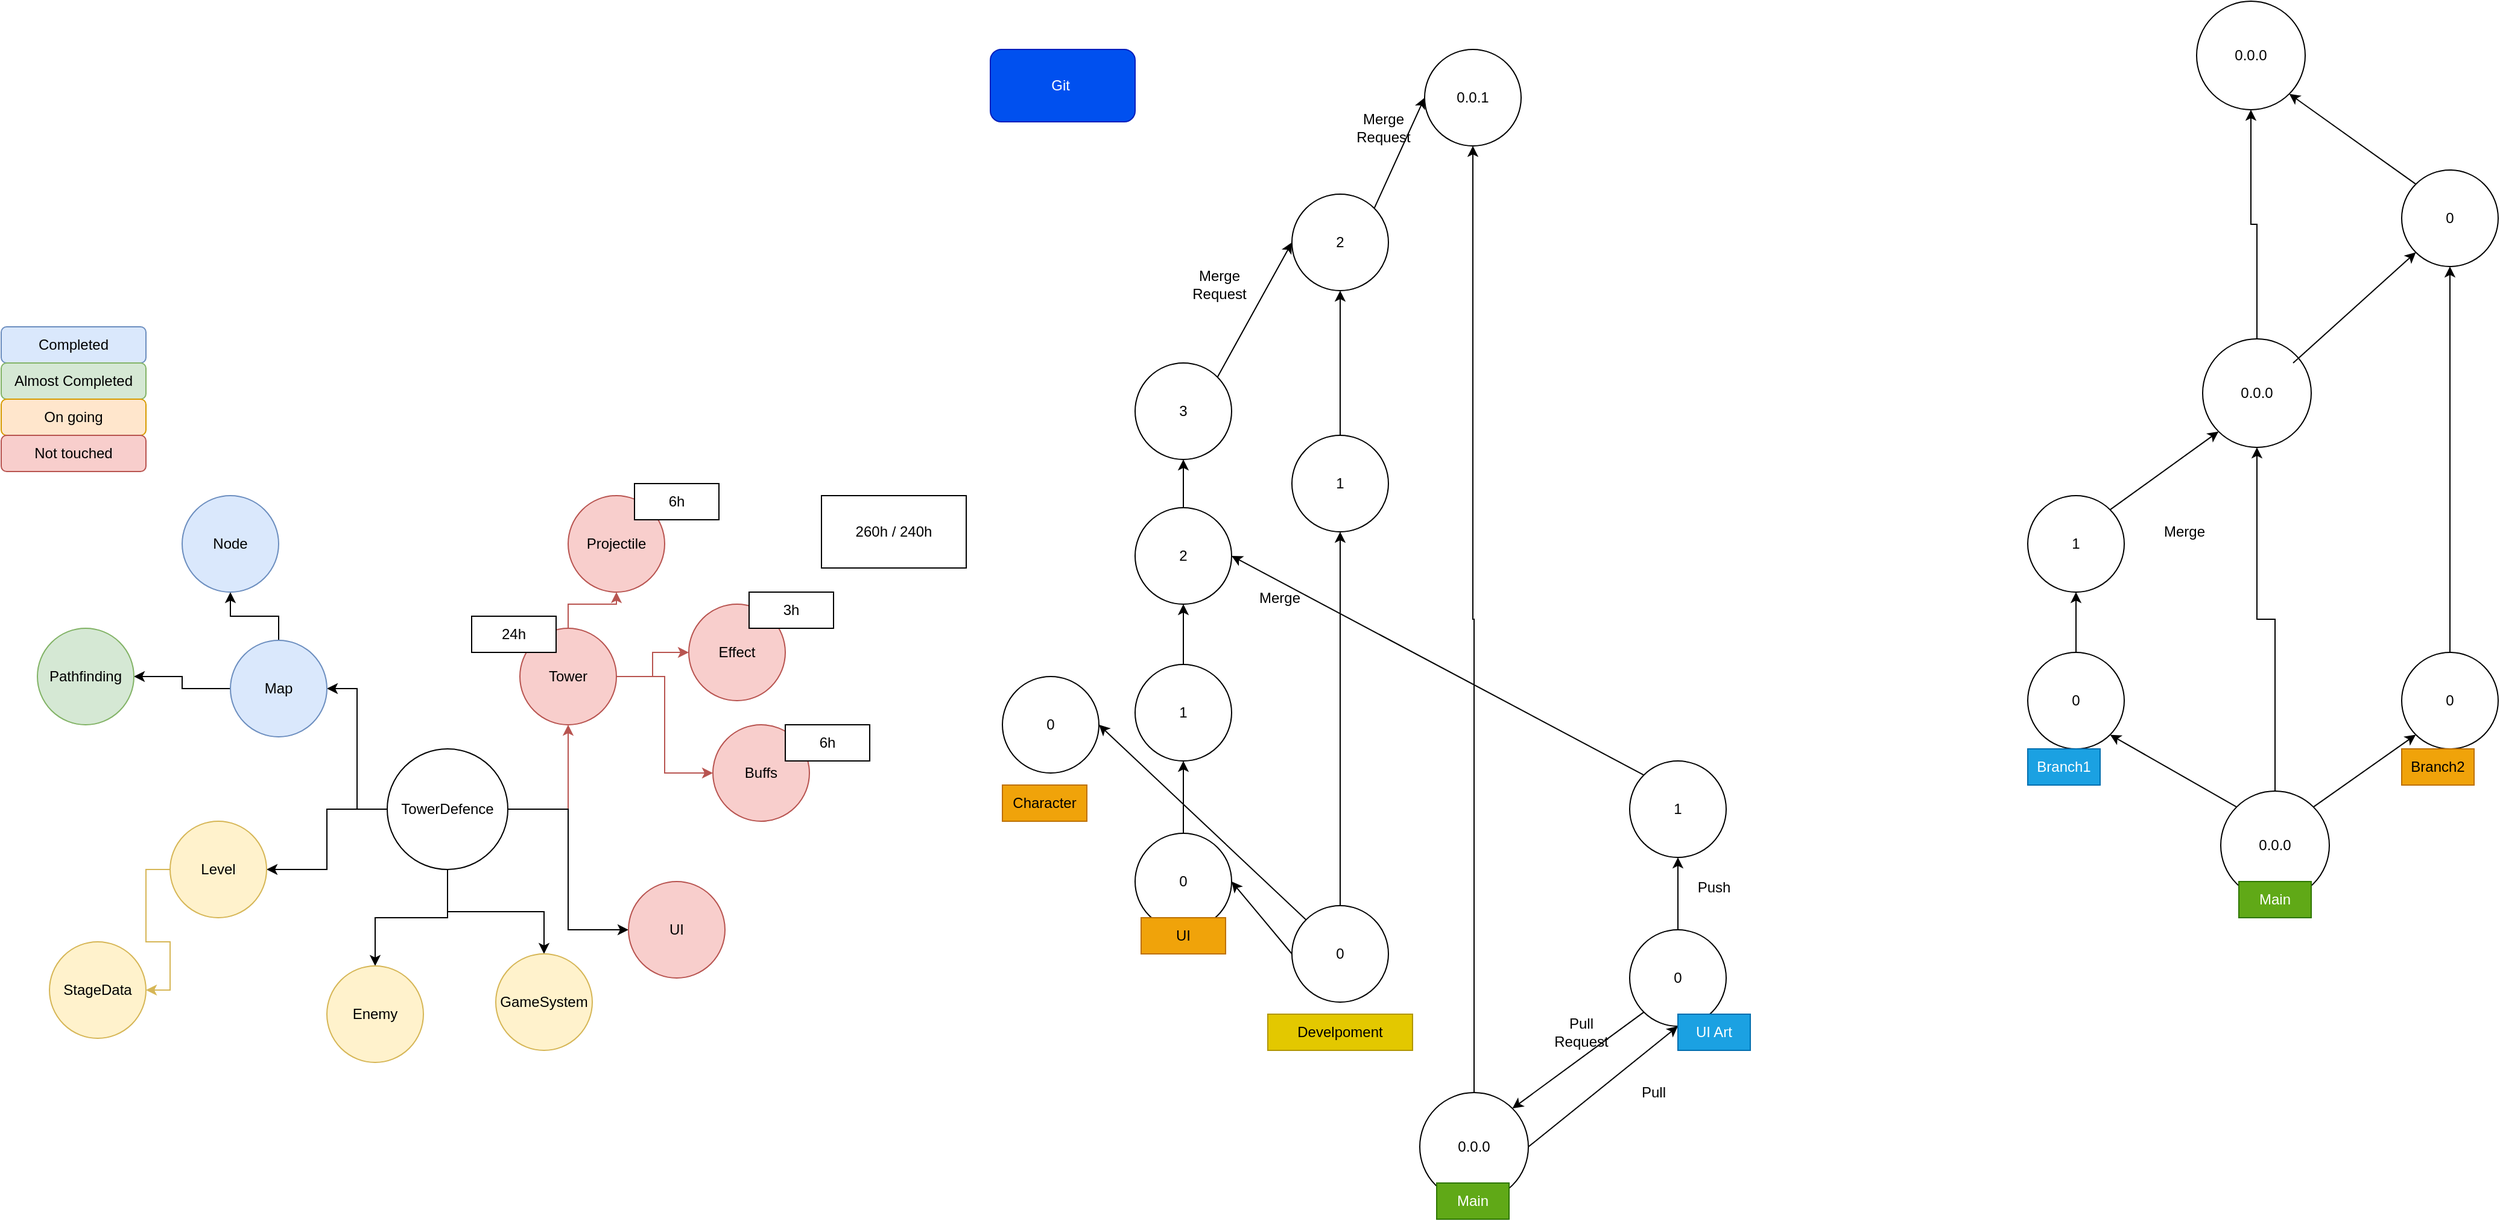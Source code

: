 <mxfile version="21.7.5" type="device">
  <diagram id="C5RBs43oDa-KdzZeNtuy" name="Page-1">
    <mxGraphModel dx="1400" dy="2020" grid="1" gridSize="10" guides="1" tooltips="1" connect="1" arrows="1" fold="1" page="1" pageScale="1" pageWidth="827" pageHeight="1169" math="0" shadow="0">
      <root>
        <mxCell id="WIyWlLk6GJQsqaUBKTNV-0" />
        <mxCell id="WIyWlLk6GJQsqaUBKTNV-1" parent="WIyWlLk6GJQsqaUBKTNV-0" />
        <mxCell id="MhA6bE3qOrWGartRUpdM-17" style="edgeStyle=orthogonalEdgeStyle;rounded=0;orthogonalLoop=1;jettySize=auto;html=1;entryX=1;entryY=0.5;entryDx=0;entryDy=0;" parent="WIyWlLk6GJQsqaUBKTNV-1" source="MhA6bE3qOrWGartRUpdM-1" target="MhA6bE3qOrWGartRUpdM-3" edge="1">
          <mxGeometry relative="1" as="geometry" />
        </mxCell>
        <mxCell id="MhA6bE3qOrWGartRUpdM-18" style="edgeStyle=orthogonalEdgeStyle;rounded=0;orthogonalLoop=1;jettySize=auto;html=1;fillColor=#f8cecc;strokeColor=#b85450;" parent="WIyWlLk6GJQsqaUBKTNV-1" source="MhA6bE3qOrWGartRUpdM-1" target="MhA6bE3qOrWGartRUpdM-6" edge="1">
          <mxGeometry relative="1" as="geometry" />
        </mxCell>
        <mxCell id="MhA6bE3qOrWGartRUpdM-22" style="edgeStyle=orthogonalEdgeStyle;rounded=0;orthogonalLoop=1;jettySize=auto;html=1;entryX=0;entryY=0.5;entryDx=0;entryDy=0;" parent="WIyWlLk6GJQsqaUBKTNV-1" source="MhA6bE3qOrWGartRUpdM-1" target="MhA6bE3qOrWGartRUpdM-16" edge="1">
          <mxGeometry relative="1" as="geometry" />
        </mxCell>
        <mxCell id="MhA6bE3qOrWGartRUpdM-23" style="edgeStyle=orthogonalEdgeStyle;rounded=0;orthogonalLoop=1;jettySize=auto;html=1;" parent="WIyWlLk6GJQsqaUBKTNV-1" source="MhA6bE3qOrWGartRUpdM-1" target="MhA6bE3qOrWGartRUpdM-13" edge="1">
          <mxGeometry relative="1" as="geometry" />
        </mxCell>
        <mxCell id="MhA6bE3qOrWGartRUpdM-24" style="edgeStyle=orthogonalEdgeStyle;rounded=0;orthogonalLoop=1;jettySize=auto;html=1;" parent="WIyWlLk6GJQsqaUBKTNV-1" source="MhA6bE3qOrWGartRUpdM-1" target="MhA6bE3qOrWGartRUpdM-10" edge="1">
          <mxGeometry relative="1" as="geometry" />
        </mxCell>
        <mxCell id="MhA6bE3qOrWGartRUpdM-25" style="edgeStyle=orthogonalEdgeStyle;rounded=0;orthogonalLoop=1;jettySize=auto;html=1;" parent="WIyWlLk6GJQsqaUBKTNV-1" source="MhA6bE3qOrWGartRUpdM-1" target="MhA6bE3qOrWGartRUpdM-14" edge="1">
          <mxGeometry relative="1" as="geometry" />
        </mxCell>
        <mxCell id="MhA6bE3qOrWGartRUpdM-1" value="TowerDefence" style="ellipse;whiteSpace=wrap;html=1;aspect=fixed;" parent="WIyWlLk6GJQsqaUBKTNV-1" vertex="1">
          <mxGeometry x="340" y="210" width="100" height="100" as="geometry" />
        </mxCell>
        <mxCell id="MhA6bE3qOrWGartRUpdM-28" style="edgeStyle=orthogonalEdgeStyle;rounded=0;orthogonalLoop=1;jettySize=auto;html=1;" parent="WIyWlLk6GJQsqaUBKTNV-1" source="MhA6bE3qOrWGartRUpdM-3" target="MhA6bE3qOrWGartRUpdM-12" edge="1">
          <mxGeometry relative="1" as="geometry" />
        </mxCell>
        <mxCell id="MhA6bE3qOrWGartRUpdM-29" style="edgeStyle=orthogonalEdgeStyle;rounded=0;orthogonalLoop=1;jettySize=auto;html=1;" parent="WIyWlLk6GJQsqaUBKTNV-1" source="MhA6bE3qOrWGartRUpdM-3" target="MhA6bE3qOrWGartRUpdM-4" edge="1">
          <mxGeometry relative="1" as="geometry" />
        </mxCell>
        <mxCell id="MhA6bE3qOrWGartRUpdM-3" value="Map" style="ellipse;whiteSpace=wrap;html=1;aspect=fixed;fillColor=#dae8fc;strokeColor=#6c8ebf;" parent="WIyWlLk6GJQsqaUBKTNV-1" vertex="1">
          <mxGeometry x="210" y="120" width="80" height="80" as="geometry" />
        </mxCell>
        <mxCell id="MhA6bE3qOrWGartRUpdM-4" value="Node" style="ellipse;whiteSpace=wrap;html=1;aspect=fixed;fillColor=#dae8fc;strokeColor=#6c8ebf;" parent="WIyWlLk6GJQsqaUBKTNV-1" vertex="1">
          <mxGeometry x="170" width="80" height="80" as="geometry" />
        </mxCell>
        <mxCell id="MhA6bE3qOrWGartRUpdM-19" style="edgeStyle=orthogonalEdgeStyle;rounded=0;orthogonalLoop=1;jettySize=auto;html=1;fillColor=#f8cecc;strokeColor=#b85450;" parent="WIyWlLk6GJQsqaUBKTNV-1" source="MhA6bE3qOrWGartRUpdM-6" target="MhA6bE3qOrWGartRUpdM-7" edge="1">
          <mxGeometry relative="1" as="geometry" />
        </mxCell>
        <mxCell id="MhA6bE3qOrWGartRUpdM-20" style="edgeStyle=orthogonalEdgeStyle;rounded=0;orthogonalLoop=1;jettySize=auto;html=1;fillColor=#f8cecc;strokeColor=#b85450;" parent="WIyWlLk6GJQsqaUBKTNV-1" source="MhA6bE3qOrWGartRUpdM-6" target="MhA6bE3qOrWGartRUpdM-8" edge="1">
          <mxGeometry relative="1" as="geometry" />
        </mxCell>
        <mxCell id="MhA6bE3qOrWGartRUpdM-21" style="edgeStyle=orthogonalEdgeStyle;rounded=0;orthogonalLoop=1;jettySize=auto;html=1;fillColor=#f8cecc;strokeColor=#b85450;" parent="WIyWlLk6GJQsqaUBKTNV-1" source="MhA6bE3qOrWGartRUpdM-6" target="MhA6bE3qOrWGartRUpdM-9" edge="1">
          <mxGeometry relative="1" as="geometry" />
        </mxCell>
        <mxCell id="MhA6bE3qOrWGartRUpdM-6" value="Tower" style="ellipse;whiteSpace=wrap;html=1;aspect=fixed;fillColor=#f8cecc;strokeColor=#b85450;" parent="WIyWlLk6GJQsqaUBKTNV-1" vertex="1">
          <mxGeometry x="450" y="110" width="80" height="80" as="geometry" />
        </mxCell>
        <mxCell id="MhA6bE3qOrWGartRUpdM-7" value="Projectile" style="ellipse;whiteSpace=wrap;html=1;aspect=fixed;fillColor=#f8cecc;strokeColor=#b85450;" parent="WIyWlLk6GJQsqaUBKTNV-1" vertex="1">
          <mxGeometry x="490" width="80" height="80" as="geometry" />
        </mxCell>
        <mxCell id="MhA6bE3qOrWGartRUpdM-8" value="Effect" style="ellipse;whiteSpace=wrap;html=1;aspect=fixed;fillColor=#f8cecc;strokeColor=#b85450;" parent="WIyWlLk6GJQsqaUBKTNV-1" vertex="1">
          <mxGeometry x="590" y="90" width="80" height="80" as="geometry" />
        </mxCell>
        <mxCell id="MhA6bE3qOrWGartRUpdM-9" value="Buffs" style="ellipse;whiteSpace=wrap;html=1;aspect=fixed;fillColor=#f8cecc;strokeColor=#b85450;" parent="WIyWlLk6GJQsqaUBKTNV-1" vertex="1">
          <mxGeometry x="610" y="190" width="80" height="80" as="geometry" />
        </mxCell>
        <mxCell id="MhA6bE3qOrWGartRUpdM-10" value="Enemy" style="ellipse;whiteSpace=wrap;html=1;aspect=fixed;fillColor=#fff2cc;strokeColor=#d6b656;" parent="WIyWlLk6GJQsqaUBKTNV-1" vertex="1">
          <mxGeometry x="290" y="390" width="80" height="80" as="geometry" />
        </mxCell>
        <mxCell id="MhA6bE3qOrWGartRUpdM-12" value="Pathfinding" style="ellipse;whiteSpace=wrap;html=1;aspect=fixed;fillColor=#d5e8d4;strokeColor=#82b366;" parent="WIyWlLk6GJQsqaUBKTNV-1" vertex="1">
          <mxGeometry x="50" y="110" width="80" height="80" as="geometry" />
        </mxCell>
        <mxCell id="MhA6bE3qOrWGartRUpdM-13" value="GameSystem" style="ellipse;whiteSpace=wrap;html=1;aspect=fixed;direction=south;fillColor=#fff2cc;strokeColor=#d6b656;" parent="WIyWlLk6GJQsqaUBKTNV-1" vertex="1">
          <mxGeometry x="430" y="380" width="80" height="80" as="geometry" />
        </mxCell>
        <mxCell id="MhA6bE3qOrWGartRUpdM-27" style="edgeStyle=orthogonalEdgeStyle;rounded=0;orthogonalLoop=1;jettySize=auto;html=1;entryX=1;entryY=0.5;entryDx=0;entryDy=0;fillColor=#fff2cc;strokeColor=#d6b656;" parent="WIyWlLk6GJQsqaUBKTNV-1" source="MhA6bE3qOrWGartRUpdM-14" target="MhA6bE3qOrWGartRUpdM-15" edge="1">
          <mxGeometry relative="1" as="geometry" />
        </mxCell>
        <mxCell id="MhA6bE3qOrWGartRUpdM-14" value="Level" style="ellipse;whiteSpace=wrap;html=1;aspect=fixed;fillColor=#fff2cc;strokeColor=#d6b656;" parent="WIyWlLk6GJQsqaUBKTNV-1" vertex="1">
          <mxGeometry x="160" y="270" width="80" height="80" as="geometry" />
        </mxCell>
        <mxCell id="MhA6bE3qOrWGartRUpdM-15" value="StageData" style="ellipse;whiteSpace=wrap;html=1;aspect=fixed;fillColor=#fff2cc;strokeColor=#d6b656;" parent="WIyWlLk6GJQsqaUBKTNV-1" vertex="1">
          <mxGeometry x="60" y="370" width="80" height="80" as="geometry" />
        </mxCell>
        <mxCell id="MhA6bE3qOrWGartRUpdM-16" value="UI" style="ellipse;whiteSpace=wrap;html=1;aspect=fixed;fillColor=#f8cecc;strokeColor=#b85450;" parent="WIyWlLk6GJQsqaUBKTNV-1" vertex="1">
          <mxGeometry x="540" y="320" width="80" height="80" as="geometry" />
        </mxCell>
        <mxCell id="MhA6bE3qOrWGartRUpdM-30" value="Completed" style="rounded=1;whiteSpace=wrap;html=1;fillColor=#dae8fc;strokeColor=#6c8ebf;" parent="WIyWlLk6GJQsqaUBKTNV-1" vertex="1">
          <mxGeometry x="20" y="-140" width="120" height="30" as="geometry" />
        </mxCell>
        <mxCell id="MhA6bE3qOrWGartRUpdM-31" value="Almost Completed" style="rounded=1;whiteSpace=wrap;html=1;fillColor=#d5e8d4;strokeColor=#82b366;" parent="WIyWlLk6GJQsqaUBKTNV-1" vertex="1">
          <mxGeometry x="20" y="-110" width="120" height="30" as="geometry" />
        </mxCell>
        <mxCell id="MhA6bE3qOrWGartRUpdM-32" value="On going" style="rounded=1;whiteSpace=wrap;html=1;fillColor=#ffe6cc;strokeColor=#d79b00;" parent="WIyWlLk6GJQsqaUBKTNV-1" vertex="1">
          <mxGeometry x="20" y="-80" width="120" height="30" as="geometry" />
        </mxCell>
        <mxCell id="MhA6bE3qOrWGartRUpdM-33" value="Not touched" style="rounded=1;whiteSpace=wrap;html=1;fillColor=#f8cecc;strokeColor=#b85450;" parent="WIyWlLk6GJQsqaUBKTNV-1" vertex="1">
          <mxGeometry x="20" y="-50" width="120" height="30" as="geometry" />
        </mxCell>
        <mxCell id="MhA6bE3qOrWGartRUpdM-34" value="6h" style="rounded=0;whiteSpace=wrap;html=1;" parent="WIyWlLk6GJQsqaUBKTNV-1" vertex="1">
          <mxGeometry x="545" y="-10" width="70" height="30" as="geometry" />
        </mxCell>
        <mxCell id="MhA6bE3qOrWGartRUpdM-35" value="3h" style="rounded=0;whiteSpace=wrap;html=1;" parent="WIyWlLk6GJQsqaUBKTNV-1" vertex="1">
          <mxGeometry x="640" y="80" width="70" height="30" as="geometry" />
        </mxCell>
        <mxCell id="MhA6bE3qOrWGartRUpdM-36" value="6h" style="rounded=0;whiteSpace=wrap;html=1;" parent="WIyWlLk6GJQsqaUBKTNV-1" vertex="1">
          <mxGeometry x="670" y="190" width="70" height="30" as="geometry" />
        </mxCell>
        <mxCell id="MhA6bE3qOrWGartRUpdM-37" value="24h" style="rounded=0;whiteSpace=wrap;html=1;" parent="WIyWlLk6GJQsqaUBKTNV-1" vertex="1">
          <mxGeometry x="410" y="100" width="70" height="30" as="geometry" />
        </mxCell>
        <mxCell id="MhA6bE3qOrWGartRUpdM-38" value="&amp;nbsp;260h / 240h&amp;nbsp;" style="rounded=0;whiteSpace=wrap;html=1;" parent="WIyWlLk6GJQsqaUBKTNV-1" vertex="1">
          <mxGeometry x="700" width="120" height="60" as="geometry" />
        </mxCell>
        <mxCell id="qusUpH1OL8IMW5n4GKJg-0" value="Git&amp;nbsp;" style="rounded=1;whiteSpace=wrap;html=1;fillColor=#0050ef;fontColor=#ffffff;strokeColor=#001DBC;" vertex="1" parent="WIyWlLk6GJQsqaUBKTNV-1">
          <mxGeometry x="840" y="-370" width="120" height="60" as="geometry" />
        </mxCell>
        <mxCell id="qusUpH1OL8IMW5n4GKJg-47" style="edgeStyle=orthogonalEdgeStyle;rounded=0;orthogonalLoop=1;jettySize=auto;html=1;entryX=0.5;entryY=1;entryDx=0;entryDy=0;" edge="1" parent="WIyWlLk6GJQsqaUBKTNV-1" source="qusUpH1OL8IMW5n4GKJg-1" target="qusUpH1OL8IMW5n4GKJg-44">
          <mxGeometry relative="1" as="geometry" />
        </mxCell>
        <mxCell id="qusUpH1OL8IMW5n4GKJg-1" value="0.0.0" style="ellipse;whiteSpace=wrap;html=1;aspect=fixed;" vertex="1" parent="WIyWlLk6GJQsqaUBKTNV-1">
          <mxGeometry x="1196" y="495" width="90" height="90" as="geometry" />
        </mxCell>
        <mxCell id="qusUpH1OL8IMW5n4GKJg-10" style="edgeStyle=orthogonalEdgeStyle;rounded=0;orthogonalLoop=1;jettySize=auto;html=1;entryX=0.5;entryY=1;entryDx=0;entryDy=0;" edge="1" parent="WIyWlLk6GJQsqaUBKTNV-1" source="qusUpH1OL8IMW5n4GKJg-2" target="qusUpH1OL8IMW5n4GKJg-7">
          <mxGeometry relative="1" as="geometry" />
        </mxCell>
        <mxCell id="qusUpH1OL8IMW5n4GKJg-2" value="0" style="ellipse;whiteSpace=wrap;html=1;aspect=fixed;" vertex="1" parent="WIyWlLk6GJQsqaUBKTNV-1">
          <mxGeometry x="1370" y="360" width="80" height="80" as="geometry" />
        </mxCell>
        <mxCell id="qusUpH1OL8IMW5n4GKJg-3" value="" style="endArrow=classic;html=1;rounded=0;entryX=1;entryY=0;entryDx=0;entryDy=0;exitX=0;exitY=1;exitDx=0;exitDy=0;" edge="1" parent="WIyWlLk6GJQsqaUBKTNV-1" source="qusUpH1OL8IMW5n4GKJg-2" target="qusUpH1OL8IMW5n4GKJg-1">
          <mxGeometry width="50" height="50" relative="1" as="geometry">
            <mxPoint x="1550" y="450" as="sourcePoint" />
            <mxPoint x="1370" y="520" as="targetPoint" />
          </mxGeometry>
        </mxCell>
        <mxCell id="qusUpH1OL8IMW5n4GKJg-4" value="Pull&lt;br&gt;Request" style="text;html=1;strokeColor=none;fillColor=none;align=center;verticalAlign=middle;whiteSpace=wrap;rounded=0;" vertex="1" parent="WIyWlLk6GJQsqaUBKTNV-1">
          <mxGeometry x="1300" y="430" width="60" height="30" as="geometry" />
        </mxCell>
        <mxCell id="qusUpH1OL8IMW5n4GKJg-5" value="" style="endArrow=classic;html=1;rounded=0;exitX=1;exitY=0.5;exitDx=0;exitDy=0;entryX=0.5;entryY=1;entryDx=0;entryDy=0;" edge="1" parent="WIyWlLk6GJQsqaUBKTNV-1" source="qusUpH1OL8IMW5n4GKJg-1" target="qusUpH1OL8IMW5n4GKJg-2">
          <mxGeometry width="50" height="50" relative="1" as="geometry">
            <mxPoint x="1392" y="438" as="sourcePoint" />
            <mxPoint x="1500" y="540" as="targetPoint" />
          </mxGeometry>
        </mxCell>
        <mxCell id="qusUpH1OL8IMW5n4GKJg-6" value="Pull" style="text;html=1;strokeColor=none;fillColor=none;align=center;verticalAlign=middle;whiteSpace=wrap;rounded=0;" vertex="1" parent="WIyWlLk6GJQsqaUBKTNV-1">
          <mxGeometry x="1360" y="480" width="60" height="30" as="geometry" />
        </mxCell>
        <mxCell id="qusUpH1OL8IMW5n4GKJg-7" value="1" style="ellipse;whiteSpace=wrap;html=1;aspect=fixed;" vertex="1" parent="WIyWlLk6GJQsqaUBKTNV-1">
          <mxGeometry x="1370" y="220" width="80" height="80" as="geometry" />
        </mxCell>
        <mxCell id="qusUpH1OL8IMW5n4GKJg-8" value="Main" style="text;html=1;strokeColor=#2D7600;fillColor=#60a917;align=center;verticalAlign=middle;whiteSpace=wrap;rounded=0;fontColor=#ffffff;" vertex="1" parent="WIyWlLk6GJQsqaUBKTNV-1">
          <mxGeometry x="1210" y="570" width="60" height="30" as="geometry" />
        </mxCell>
        <mxCell id="qusUpH1OL8IMW5n4GKJg-9" value="UI Art" style="text;html=1;strokeColor=#006EAF;fillColor=#1ba1e2;align=center;verticalAlign=middle;whiteSpace=wrap;rounded=0;fontColor=#ffffff;" vertex="1" parent="WIyWlLk6GJQsqaUBKTNV-1">
          <mxGeometry x="1410" y="430" width="60" height="30" as="geometry" />
        </mxCell>
        <mxCell id="qusUpH1OL8IMW5n4GKJg-11" value="Push" style="text;html=1;strokeColor=none;fillColor=none;align=center;verticalAlign=middle;whiteSpace=wrap;rounded=0;" vertex="1" parent="WIyWlLk6GJQsqaUBKTNV-1">
          <mxGeometry x="1410" y="310" width="60" height="30" as="geometry" />
        </mxCell>
        <mxCell id="qusUpH1OL8IMW5n4GKJg-40" style="edgeStyle=orthogonalEdgeStyle;rounded=0;orthogonalLoop=1;jettySize=auto;html=1;" edge="1" parent="WIyWlLk6GJQsqaUBKTNV-1" source="qusUpH1OL8IMW5n4GKJg-12" target="qusUpH1OL8IMW5n4GKJg-39">
          <mxGeometry relative="1" as="geometry" />
        </mxCell>
        <mxCell id="qusUpH1OL8IMW5n4GKJg-12" value="0" style="ellipse;whiteSpace=wrap;html=1;aspect=fixed;" vertex="1" parent="WIyWlLk6GJQsqaUBKTNV-1">
          <mxGeometry x="1090" y="340" width="80" height="80" as="geometry" />
        </mxCell>
        <mxCell id="qusUpH1OL8IMW5n4GKJg-13" value="Develpoment" style="text;html=1;strokeColor=#B09500;fillColor=#e3c800;align=center;verticalAlign=middle;whiteSpace=wrap;rounded=0;fontColor=#000000;" vertex="1" parent="WIyWlLk6GJQsqaUBKTNV-1">
          <mxGeometry x="1070" y="430" width="120" height="30" as="geometry" />
        </mxCell>
        <mxCell id="qusUpH1OL8IMW5n4GKJg-23" style="edgeStyle=orthogonalEdgeStyle;rounded=0;orthogonalLoop=1;jettySize=auto;html=1;entryX=0.5;entryY=1;entryDx=0;entryDy=0;" edge="1" parent="WIyWlLk6GJQsqaUBKTNV-1" source="qusUpH1OL8IMW5n4GKJg-15" target="qusUpH1OL8IMW5n4GKJg-22">
          <mxGeometry relative="1" as="geometry" />
        </mxCell>
        <mxCell id="qusUpH1OL8IMW5n4GKJg-15" value="0" style="ellipse;whiteSpace=wrap;html=1;aspect=fixed;" vertex="1" parent="WIyWlLk6GJQsqaUBKTNV-1">
          <mxGeometry x="960" y="280" width="80" height="80" as="geometry" />
        </mxCell>
        <mxCell id="qusUpH1OL8IMW5n4GKJg-16" value="UI" style="text;html=1;strokeColor=#BD7000;fillColor=#f0a30a;align=center;verticalAlign=middle;whiteSpace=wrap;rounded=0;fontColor=#000000;" vertex="1" parent="WIyWlLk6GJQsqaUBKTNV-1">
          <mxGeometry x="965" y="350" width="70" height="30" as="geometry" />
        </mxCell>
        <mxCell id="qusUpH1OL8IMW5n4GKJg-17" value="" style="endArrow=classic;html=1;rounded=0;exitX=0;exitY=0.5;exitDx=0;exitDy=0;entryX=1;entryY=0.5;entryDx=0;entryDy=0;" edge="1" parent="WIyWlLk6GJQsqaUBKTNV-1" source="qusUpH1OL8IMW5n4GKJg-12" target="qusUpH1OL8IMW5n4GKJg-15">
          <mxGeometry width="50" height="50" relative="1" as="geometry">
            <mxPoint x="1320" y="550" as="sourcePoint" />
            <mxPoint x="1420" y="450" as="targetPoint" />
          </mxGeometry>
        </mxCell>
        <mxCell id="qusUpH1OL8IMW5n4GKJg-18" value="0" style="ellipse;whiteSpace=wrap;html=1;aspect=fixed;" vertex="1" parent="WIyWlLk6GJQsqaUBKTNV-1">
          <mxGeometry x="850" y="150" width="80" height="80" as="geometry" />
        </mxCell>
        <mxCell id="qusUpH1OL8IMW5n4GKJg-19" value="Character" style="text;html=1;strokeColor=#BD7000;fillColor=#f0a30a;align=center;verticalAlign=middle;whiteSpace=wrap;rounded=0;fontColor=#000000;" vertex="1" parent="WIyWlLk6GJQsqaUBKTNV-1">
          <mxGeometry x="850" y="240" width="70" height="30" as="geometry" />
        </mxCell>
        <mxCell id="qusUpH1OL8IMW5n4GKJg-20" value="" style="endArrow=classic;html=1;rounded=0;exitX=0;exitY=0;exitDx=0;exitDy=0;entryX=1;entryY=0.5;entryDx=0;entryDy=0;" edge="1" parent="WIyWlLk6GJQsqaUBKTNV-1" source="qusUpH1OL8IMW5n4GKJg-12" target="qusUpH1OL8IMW5n4GKJg-18">
          <mxGeometry width="50" height="50" relative="1" as="geometry">
            <mxPoint x="1100" y="390" as="sourcePoint" />
            <mxPoint x="1050" y="320" as="targetPoint" />
          </mxGeometry>
        </mxCell>
        <mxCell id="qusUpH1OL8IMW5n4GKJg-29" style="edgeStyle=orthogonalEdgeStyle;rounded=0;orthogonalLoop=1;jettySize=auto;html=1;entryX=0.5;entryY=1;entryDx=0;entryDy=0;" edge="1" parent="WIyWlLk6GJQsqaUBKTNV-1" source="qusUpH1OL8IMW5n4GKJg-22" target="qusUpH1OL8IMW5n4GKJg-28">
          <mxGeometry relative="1" as="geometry" />
        </mxCell>
        <mxCell id="qusUpH1OL8IMW5n4GKJg-22" value="1" style="ellipse;whiteSpace=wrap;html=1;aspect=fixed;" vertex="1" parent="WIyWlLk6GJQsqaUBKTNV-1">
          <mxGeometry x="960" y="140" width="80" height="80" as="geometry" />
        </mxCell>
        <mxCell id="qusUpH1OL8IMW5n4GKJg-34" style="edgeStyle=orthogonalEdgeStyle;rounded=0;orthogonalLoop=1;jettySize=auto;html=1;entryX=0.5;entryY=1;entryDx=0;entryDy=0;" edge="1" parent="WIyWlLk6GJQsqaUBKTNV-1" source="qusUpH1OL8IMW5n4GKJg-28" target="qusUpH1OL8IMW5n4GKJg-33">
          <mxGeometry relative="1" as="geometry" />
        </mxCell>
        <mxCell id="qusUpH1OL8IMW5n4GKJg-28" value="2" style="ellipse;whiteSpace=wrap;html=1;aspect=fixed;" vertex="1" parent="WIyWlLk6GJQsqaUBKTNV-1">
          <mxGeometry x="960" y="10" width="80" height="80" as="geometry" />
        </mxCell>
        <mxCell id="qusUpH1OL8IMW5n4GKJg-30" value="" style="endArrow=classic;html=1;rounded=0;exitX=0;exitY=0;exitDx=0;exitDy=0;entryX=1;entryY=0.5;entryDx=0;entryDy=0;" edge="1" parent="WIyWlLk6GJQsqaUBKTNV-1" source="qusUpH1OL8IMW5n4GKJg-7" target="qusUpH1OL8IMW5n4GKJg-28">
          <mxGeometry width="50" height="50" relative="1" as="geometry">
            <mxPoint x="1320" y="550" as="sourcePoint" />
            <mxPoint x="1420" y="450" as="targetPoint" />
          </mxGeometry>
        </mxCell>
        <mxCell id="qusUpH1OL8IMW5n4GKJg-32" value="Merge" style="text;html=1;strokeColor=none;fillColor=none;align=center;verticalAlign=middle;whiteSpace=wrap;rounded=0;" vertex="1" parent="WIyWlLk6GJQsqaUBKTNV-1">
          <mxGeometry x="1050" y="70" width="60" height="30" as="geometry" />
        </mxCell>
        <mxCell id="qusUpH1OL8IMW5n4GKJg-33" value="3" style="ellipse;whiteSpace=wrap;html=1;aspect=fixed;" vertex="1" parent="WIyWlLk6GJQsqaUBKTNV-1">
          <mxGeometry x="960" y="-110" width="80" height="80" as="geometry" />
        </mxCell>
        <mxCell id="qusUpH1OL8IMW5n4GKJg-36" value="" style="endArrow=classic;html=1;rounded=0;exitX=1;exitY=0;exitDx=0;exitDy=0;entryX=0;entryY=0.5;entryDx=0;entryDy=0;" edge="1" parent="WIyWlLk6GJQsqaUBKTNV-1" source="qusUpH1OL8IMW5n4GKJg-33" target="qusUpH1OL8IMW5n4GKJg-41">
          <mxGeometry width="50" height="50" relative="1" as="geometry">
            <mxPoint x="1392" y="242" as="sourcePoint" />
            <mxPoint x="1020" y="-200" as="targetPoint" />
          </mxGeometry>
        </mxCell>
        <mxCell id="qusUpH1OL8IMW5n4GKJg-37" value="Merge&lt;br&gt;Request" style="text;html=1;strokeColor=none;fillColor=none;align=center;verticalAlign=middle;whiteSpace=wrap;rounded=0;" vertex="1" parent="WIyWlLk6GJQsqaUBKTNV-1">
          <mxGeometry x="1000" y="-190" width="60" height="30" as="geometry" />
        </mxCell>
        <mxCell id="qusUpH1OL8IMW5n4GKJg-43" style="edgeStyle=orthogonalEdgeStyle;rounded=0;orthogonalLoop=1;jettySize=auto;html=1;entryX=0.5;entryY=1;entryDx=0;entryDy=0;" edge="1" parent="WIyWlLk6GJQsqaUBKTNV-1" source="qusUpH1OL8IMW5n4GKJg-39" target="qusUpH1OL8IMW5n4GKJg-41">
          <mxGeometry relative="1" as="geometry" />
        </mxCell>
        <mxCell id="qusUpH1OL8IMW5n4GKJg-39" value="1" style="ellipse;whiteSpace=wrap;html=1;aspect=fixed;" vertex="1" parent="WIyWlLk6GJQsqaUBKTNV-1">
          <mxGeometry x="1090" y="-50" width="80" height="80" as="geometry" />
        </mxCell>
        <mxCell id="qusUpH1OL8IMW5n4GKJg-41" value="2" style="ellipse;whiteSpace=wrap;html=1;aspect=fixed;" vertex="1" parent="WIyWlLk6GJQsqaUBKTNV-1">
          <mxGeometry x="1090" y="-250" width="80" height="80" as="geometry" />
        </mxCell>
        <mxCell id="qusUpH1OL8IMW5n4GKJg-44" value="0.0.1" style="ellipse;whiteSpace=wrap;html=1;aspect=fixed;" vertex="1" parent="WIyWlLk6GJQsqaUBKTNV-1">
          <mxGeometry x="1200" y="-370" width="80" height="80" as="geometry" />
        </mxCell>
        <mxCell id="qusUpH1OL8IMW5n4GKJg-45" value="" style="endArrow=classic;html=1;rounded=0;exitX=1;exitY=0;exitDx=0;exitDy=0;entryX=0;entryY=0.5;entryDx=0;entryDy=0;" edge="1" parent="WIyWlLk6GJQsqaUBKTNV-1" source="qusUpH1OL8IMW5n4GKJg-41" target="qusUpH1OL8IMW5n4GKJg-44">
          <mxGeometry width="50" height="50" relative="1" as="geometry">
            <mxPoint x="1038" y="-88" as="sourcePoint" />
            <mxPoint x="1100" y="-200" as="targetPoint" />
          </mxGeometry>
        </mxCell>
        <mxCell id="qusUpH1OL8IMW5n4GKJg-46" value="Merge&lt;br&gt;Request" style="text;html=1;strokeColor=none;fillColor=none;align=center;verticalAlign=middle;whiteSpace=wrap;rounded=0;" vertex="1" parent="WIyWlLk6GJQsqaUBKTNV-1">
          <mxGeometry x="1136" y="-320" width="60" height="30" as="geometry" />
        </mxCell>
        <mxCell id="qusUpH1OL8IMW5n4GKJg-71" style="edgeStyle=orthogonalEdgeStyle;rounded=0;orthogonalLoop=1;jettySize=auto;html=1;" edge="1" parent="WIyWlLk6GJQsqaUBKTNV-1" source="qusUpH1OL8IMW5n4GKJg-48" target="qusUpH1OL8IMW5n4GKJg-63">
          <mxGeometry relative="1" as="geometry" />
        </mxCell>
        <mxCell id="qusUpH1OL8IMW5n4GKJg-48" value="0.0.0" style="ellipse;whiteSpace=wrap;html=1;aspect=fixed;" vertex="1" parent="WIyWlLk6GJQsqaUBKTNV-1">
          <mxGeometry x="1860" y="245" width="90" height="90" as="geometry" />
        </mxCell>
        <mxCell id="qusUpH1OL8IMW5n4GKJg-49" value="Main" style="text;html=1;strokeColor=#2D7600;fillColor=#60a917;align=center;verticalAlign=middle;whiteSpace=wrap;rounded=0;fontColor=#ffffff;" vertex="1" parent="WIyWlLk6GJQsqaUBKTNV-1">
          <mxGeometry x="1875" y="320" width="60" height="30" as="geometry" />
        </mxCell>
        <mxCell id="qusUpH1OL8IMW5n4GKJg-62" style="edgeStyle=orthogonalEdgeStyle;rounded=0;orthogonalLoop=1;jettySize=auto;html=1;entryX=0.5;entryY=1;entryDx=0;entryDy=0;" edge="1" parent="WIyWlLk6GJQsqaUBKTNV-1" source="qusUpH1OL8IMW5n4GKJg-50" target="qusUpH1OL8IMW5n4GKJg-59">
          <mxGeometry relative="1" as="geometry" />
        </mxCell>
        <mxCell id="qusUpH1OL8IMW5n4GKJg-50" value="0" style="ellipse;whiteSpace=wrap;html=1;aspect=fixed;" vertex="1" parent="WIyWlLk6GJQsqaUBKTNV-1">
          <mxGeometry x="1700" y="130" width="80" height="80" as="geometry" />
        </mxCell>
        <mxCell id="qusUpH1OL8IMW5n4GKJg-51" value="Branch1" style="text;html=1;strokeColor=#006EAF;fillColor=#1ba1e2;align=center;verticalAlign=middle;whiteSpace=wrap;rounded=0;fontColor=#ffffff;" vertex="1" parent="WIyWlLk6GJQsqaUBKTNV-1">
          <mxGeometry x="1700" y="210" width="60" height="30" as="geometry" />
        </mxCell>
        <mxCell id="qusUpH1OL8IMW5n4GKJg-66" style="edgeStyle=orthogonalEdgeStyle;rounded=0;orthogonalLoop=1;jettySize=auto;html=1;entryX=0.5;entryY=1;entryDx=0;entryDy=0;" edge="1" parent="WIyWlLk6GJQsqaUBKTNV-1" source="qusUpH1OL8IMW5n4GKJg-52" target="qusUpH1OL8IMW5n4GKJg-65">
          <mxGeometry relative="1" as="geometry" />
        </mxCell>
        <mxCell id="qusUpH1OL8IMW5n4GKJg-52" value="0" style="ellipse;whiteSpace=wrap;html=1;aspect=fixed;" vertex="1" parent="WIyWlLk6GJQsqaUBKTNV-1">
          <mxGeometry x="2010" y="130" width="80" height="80" as="geometry" />
        </mxCell>
        <mxCell id="qusUpH1OL8IMW5n4GKJg-53" value="Branch2" style="text;html=1;strokeColor=#BD7000;fillColor=#f0a30a;align=center;verticalAlign=middle;whiteSpace=wrap;rounded=0;fontColor=#000000;" vertex="1" parent="WIyWlLk6GJQsqaUBKTNV-1">
          <mxGeometry x="2010" y="210" width="60" height="30" as="geometry" />
        </mxCell>
        <mxCell id="qusUpH1OL8IMW5n4GKJg-56" value="" style="endArrow=classic;html=1;rounded=0;exitX=0;exitY=0;exitDx=0;exitDy=0;entryX=1;entryY=1;entryDx=0;entryDy=0;" edge="1" parent="WIyWlLk6GJQsqaUBKTNV-1" source="qusUpH1OL8IMW5n4GKJg-48" target="qusUpH1OL8IMW5n4GKJg-50">
          <mxGeometry width="50" height="50" relative="1" as="geometry">
            <mxPoint x="1990" y="160" as="sourcePoint" />
            <mxPoint x="2040" y="110" as="targetPoint" />
          </mxGeometry>
        </mxCell>
        <mxCell id="qusUpH1OL8IMW5n4GKJg-58" value="" style="endArrow=classic;html=1;rounded=0;exitX=1;exitY=0;exitDx=0;exitDy=0;entryX=0;entryY=1;entryDx=0;entryDy=0;" edge="1" parent="WIyWlLk6GJQsqaUBKTNV-1" source="qusUpH1OL8IMW5n4GKJg-48" target="qusUpH1OL8IMW5n4GKJg-52">
          <mxGeometry width="50" height="50" relative="1" as="geometry">
            <mxPoint x="1883" y="268" as="sourcePoint" />
            <mxPoint x="1778" y="208" as="targetPoint" />
          </mxGeometry>
        </mxCell>
        <mxCell id="qusUpH1OL8IMW5n4GKJg-59" value="1" style="ellipse;whiteSpace=wrap;html=1;aspect=fixed;" vertex="1" parent="WIyWlLk6GJQsqaUBKTNV-1">
          <mxGeometry x="1700" width="80" height="80" as="geometry" />
        </mxCell>
        <mxCell id="qusUpH1OL8IMW5n4GKJg-61" value="Merge" style="text;html=1;strokeColor=none;fillColor=none;align=center;verticalAlign=middle;whiteSpace=wrap;rounded=0;" vertex="1" parent="WIyWlLk6GJQsqaUBKTNV-1">
          <mxGeometry x="1800" y="15" width="60" height="30" as="geometry" />
        </mxCell>
        <mxCell id="qusUpH1OL8IMW5n4GKJg-70" style="edgeStyle=orthogonalEdgeStyle;rounded=0;orthogonalLoop=1;jettySize=auto;html=1;entryX=0.5;entryY=1;entryDx=0;entryDy=0;" edge="1" parent="WIyWlLk6GJQsqaUBKTNV-1" source="qusUpH1OL8IMW5n4GKJg-63" target="qusUpH1OL8IMW5n4GKJg-68">
          <mxGeometry relative="1" as="geometry" />
        </mxCell>
        <mxCell id="qusUpH1OL8IMW5n4GKJg-63" value="0.0.0" style="ellipse;whiteSpace=wrap;html=1;aspect=fixed;" vertex="1" parent="WIyWlLk6GJQsqaUBKTNV-1">
          <mxGeometry x="1845" y="-130" width="90" height="90" as="geometry" />
        </mxCell>
        <mxCell id="qusUpH1OL8IMW5n4GKJg-64" value="" style="endArrow=classic;html=1;rounded=0;exitX=1;exitY=0;exitDx=0;exitDy=0;entryX=0;entryY=1;entryDx=0;entryDy=0;" edge="1" parent="WIyWlLk6GJQsqaUBKTNV-1" source="qusUpH1OL8IMW5n4GKJg-59" target="qusUpH1OL8IMW5n4GKJg-63">
          <mxGeometry width="50" height="50" relative="1" as="geometry">
            <mxPoint x="1883" y="268" as="sourcePoint" />
            <mxPoint x="1778" y="208" as="targetPoint" />
          </mxGeometry>
        </mxCell>
        <mxCell id="qusUpH1OL8IMW5n4GKJg-65" value="0" style="ellipse;whiteSpace=wrap;html=1;aspect=fixed;" vertex="1" parent="WIyWlLk6GJQsqaUBKTNV-1">
          <mxGeometry x="2010" y="-270" width="80" height="80" as="geometry" />
        </mxCell>
        <mxCell id="qusUpH1OL8IMW5n4GKJg-67" value="" style="endArrow=classic;html=1;rounded=0;entryX=0;entryY=1;entryDx=0;entryDy=0;" edge="1" parent="WIyWlLk6GJQsqaUBKTNV-1" target="qusUpH1OL8IMW5n4GKJg-65">
          <mxGeometry width="50" height="50" relative="1" as="geometry">
            <mxPoint x="1920" y="-110" as="sourcePoint" />
            <mxPoint x="1868" y="-43" as="targetPoint" />
          </mxGeometry>
        </mxCell>
        <mxCell id="qusUpH1OL8IMW5n4GKJg-68" value="0.0.0" style="ellipse;whiteSpace=wrap;html=1;aspect=fixed;" vertex="1" parent="WIyWlLk6GJQsqaUBKTNV-1">
          <mxGeometry x="1840" y="-410" width="90" height="90" as="geometry" />
        </mxCell>
        <mxCell id="qusUpH1OL8IMW5n4GKJg-69" value="" style="endArrow=classic;html=1;rounded=0;entryX=1;entryY=1;entryDx=0;entryDy=0;exitX=0;exitY=0;exitDx=0;exitDy=0;" edge="1" parent="WIyWlLk6GJQsqaUBKTNV-1" source="qusUpH1OL8IMW5n4GKJg-65" target="qusUpH1OL8IMW5n4GKJg-68">
          <mxGeometry width="50" height="50" relative="1" as="geometry">
            <mxPoint x="1930" y="-100" as="sourcePoint" />
            <mxPoint x="2032" y="-192" as="targetPoint" />
          </mxGeometry>
        </mxCell>
      </root>
    </mxGraphModel>
  </diagram>
</mxfile>
